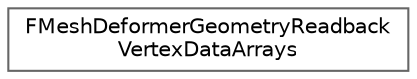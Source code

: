digraph "Graphical Class Hierarchy"
{
 // INTERACTIVE_SVG=YES
 // LATEX_PDF_SIZE
  bgcolor="transparent";
  edge [fontname=Helvetica,fontsize=10,labelfontname=Helvetica,labelfontsize=10];
  node [fontname=Helvetica,fontsize=10,shape=box,height=0.2,width=0.4];
  rankdir="LR";
  Node0 [id="Node000000",label="FMeshDeformerGeometryReadback\lVertexDataArrays",height=0.2,width=0.4,color="grey40", fillcolor="white", style="filled",URL="$d7/d59/structFMeshDeformerGeometryReadbackVertexDataArrays.html",tooltip=" "];
}
